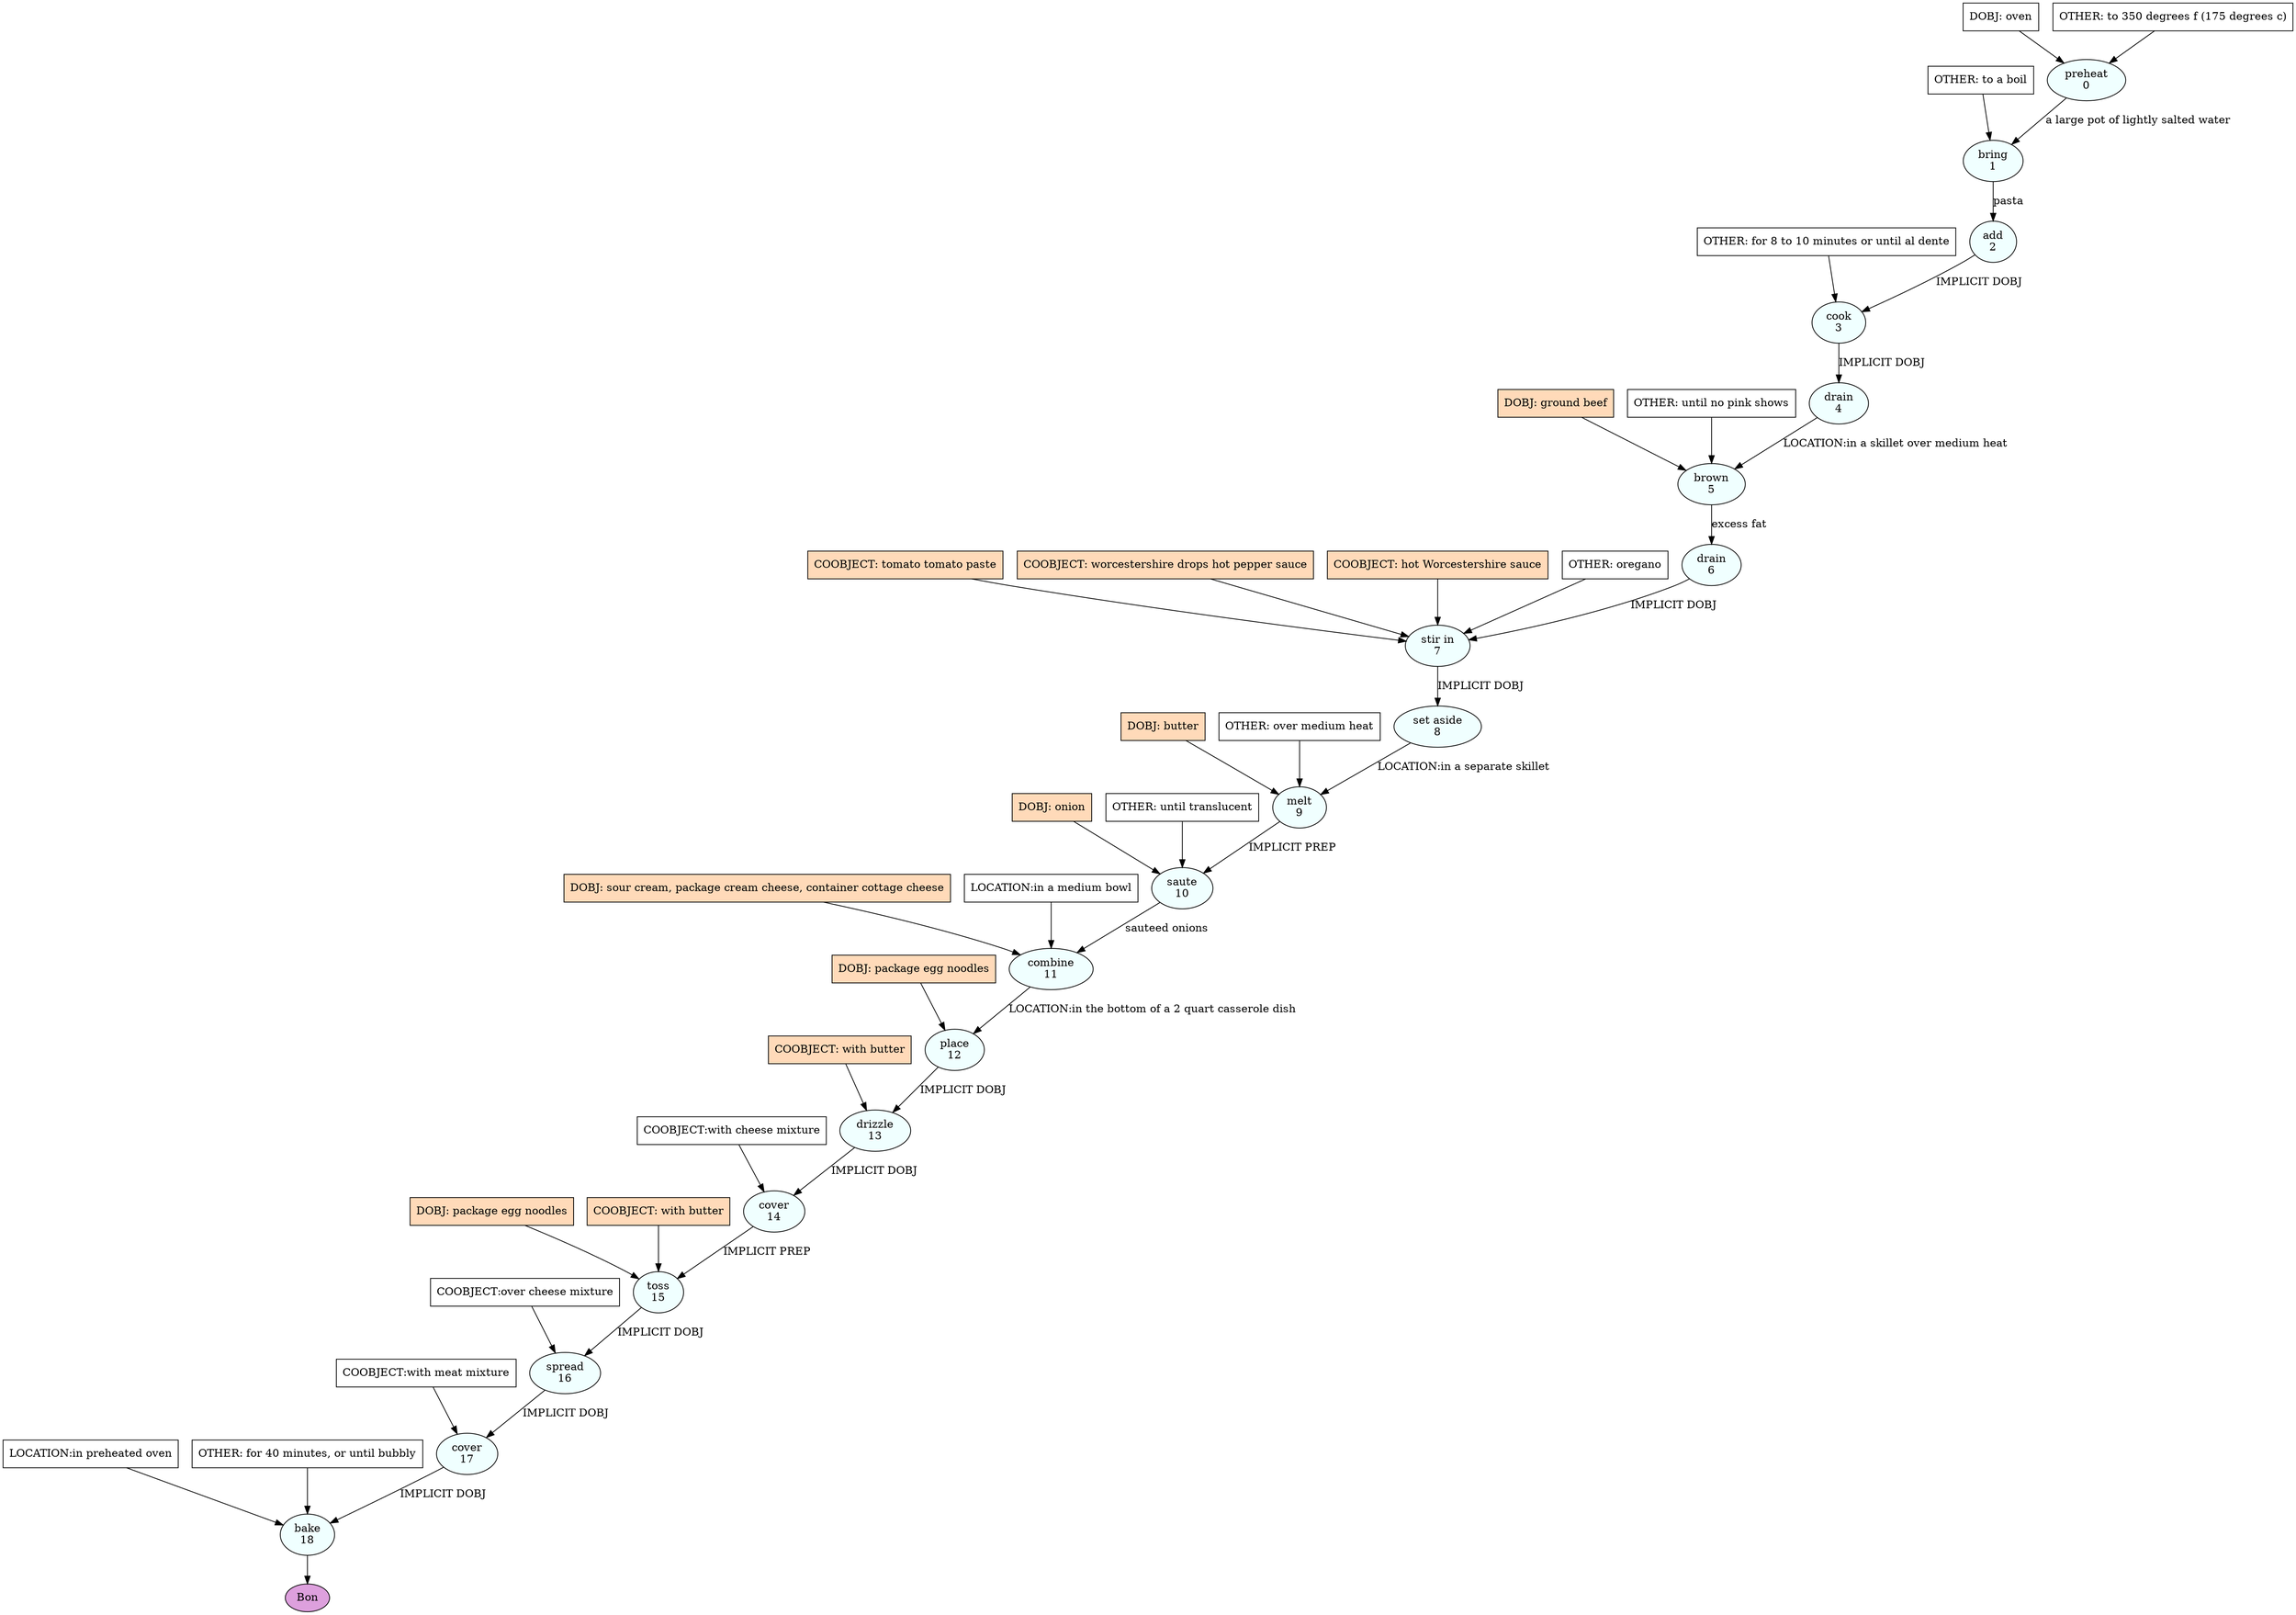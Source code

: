 digraph recipe {
E0[label="preheat
0", shape=oval, style=filled, fillcolor=azure]
E1[label="bring
1", shape=oval, style=filled, fillcolor=azure]
E2[label="add
2", shape=oval, style=filled, fillcolor=azure]
E3[label="cook
3", shape=oval, style=filled, fillcolor=azure]
E4[label="drain
4", shape=oval, style=filled, fillcolor=azure]
E5[label="brown
5", shape=oval, style=filled, fillcolor=azure]
E6[label="drain
6", shape=oval, style=filled, fillcolor=azure]
E7[label="stir in
7", shape=oval, style=filled, fillcolor=azure]
E8[label="set aside
8", shape=oval, style=filled, fillcolor=azure]
E9[label="melt
9", shape=oval, style=filled, fillcolor=azure]
E10[label="saute
10", shape=oval, style=filled, fillcolor=azure]
E11[label="combine
11", shape=oval, style=filled, fillcolor=azure]
E12[label="place
12", shape=oval, style=filled, fillcolor=azure]
E13[label="drizzle
13", shape=oval, style=filled, fillcolor=azure]
E14[label="cover
14", shape=oval, style=filled, fillcolor=azure]
E15[label="toss
15", shape=oval, style=filled, fillcolor=azure]
E16[label="spread
16", shape=oval, style=filled, fillcolor=azure]
E17[label="cover
17", shape=oval, style=filled, fillcolor=azure]
E18[label="bake
18", shape=oval, style=filled, fillcolor=azure]
D0[label="DOBJ: oven", shape=box, style=filled, fillcolor=white]
D0 -> E0
O0_0[label="OTHER: to 350 degrees f (175 degrees c)", shape=box, style=filled, fillcolor=white]
O0_0 -> E0
E0 -> E1 [label="a large pot of lightly salted water"]
O1_0_0[label="OTHER: to a boil", shape=box, style=filled, fillcolor=white]
O1_0_0 -> E1
E1 -> E2 [label="pasta"]
E2 -> E3 [label="IMPLICIT DOBJ"]
O3_0_0[label="OTHER: for 8 to 10 minutes or until al dente", shape=box, style=filled, fillcolor=white]
O3_0_0 -> E3
E3 -> E4 [label="IMPLICIT DOBJ"]
D5_ing[label="DOBJ: ground beef", shape=box, style=filled, fillcolor=peachpuff]
D5_ing -> E5
E4 -> E5 [label="LOCATION:in a skillet over medium heat"]
O5_0_0[label="OTHER: until no pink shows", shape=box, style=filled, fillcolor=white]
O5_0_0 -> E5
E5 -> E6 [label="excess fat"]
E6 -> E7 [label="IMPLICIT DOBJ"]
P7_0_ing[label="COOBJECT: tomato tomato paste", shape=box, style=filled, fillcolor=peachpuff]
P7_0_ing -> E7
P7_1_ing[label="COOBJECT: worcestershire drops hot pepper sauce", shape=box, style=filled, fillcolor=peachpuff]
P7_1_ing -> E7
P7_2_ing[label="COOBJECT: hot Worcestershire sauce", shape=box, style=filled, fillcolor=peachpuff]
P7_2_ing -> E7
O7_0_0[label="OTHER: oregano", shape=box, style=filled, fillcolor=white]
O7_0_0 -> E7
E7 -> E8 [label="IMPLICIT DOBJ"]
D9_ing[label="DOBJ: butter", shape=box, style=filled, fillcolor=peachpuff]
D9_ing -> E9
E8 -> E9 [label="LOCATION:in a separate skillet"]
O9_0_0[label="OTHER: over medium heat", shape=box, style=filled, fillcolor=white]
O9_0_0 -> E9
D10_ing[label="DOBJ: onion", shape=box, style=filled, fillcolor=peachpuff]
D10_ing -> E10
E9 -> E10 [label="IMPLICIT PREP"]
O10_0_0[label="OTHER: until translucent", shape=box, style=filled, fillcolor=white]
O10_0_0 -> E10
D11_ing[label="DOBJ: sour cream, package cream cheese, container cottage cheese", shape=box, style=filled, fillcolor=peachpuff]
D11_ing -> E11
E10 -> E11 [label="sauteed onions"]
P11_0_0[label="LOCATION:in a medium bowl", shape=box, style=filled, fillcolor=white]
P11_0_0 -> E11
D12_ing[label="DOBJ: package egg noodles", shape=box, style=filled, fillcolor=peachpuff]
D12_ing -> E12
E11 -> E12 [label="LOCATION:in the bottom of a 2 quart casserole dish"]
E12 -> E13 [label="IMPLICIT DOBJ"]
P13_0_ing[label="COOBJECT: with butter", shape=box, style=filled, fillcolor=peachpuff]
P13_0_ing -> E13
E13 -> E14 [label="IMPLICIT DOBJ"]
P14_0_0[label="COOBJECT:with cheese mixture", shape=box, style=filled, fillcolor=white]
P14_0_0 -> E14
D15_ing[label="DOBJ: package egg noodles", shape=box, style=filled, fillcolor=peachpuff]
D15_ing -> E15
E14 -> E15 [label="IMPLICIT PREP"]
P15_1_ing[label="COOBJECT: with butter", shape=box, style=filled, fillcolor=peachpuff]
P15_1_ing -> E15
E15 -> E16 [label="IMPLICIT DOBJ"]
P16_0_0[label="COOBJECT:over cheese mixture", shape=box, style=filled, fillcolor=white]
P16_0_0 -> E16
E16 -> E17 [label="IMPLICIT DOBJ"]
P17_0_0[label="COOBJECT:with meat mixture", shape=box, style=filled, fillcolor=white]
P17_0_0 -> E17
E17 -> E18 [label="IMPLICIT DOBJ"]
P18_0_0[label="LOCATION:in preheated oven", shape=box, style=filled, fillcolor=white]
P18_0_0 -> E18
O18_0_0[label="OTHER: for 40 minutes, or until bubbly", shape=box, style=filled, fillcolor=white]
O18_0_0 -> E18
EOR[label="Bon", shape=oval, style=filled, fillcolor=plum]
E18 -> EOR
}
